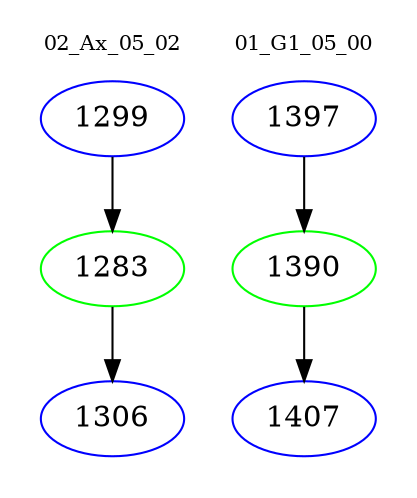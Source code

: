 digraph{
subgraph cluster_0 {
color = white
label = "02_Ax_05_02";
fontsize=10;
T0_1299 [label="1299", color="blue"]
T0_1299 -> T0_1283 [color="black"]
T0_1283 [label="1283", color="green"]
T0_1283 -> T0_1306 [color="black"]
T0_1306 [label="1306", color="blue"]
}
subgraph cluster_1 {
color = white
label = "01_G1_05_00";
fontsize=10;
T1_1397 [label="1397", color="blue"]
T1_1397 -> T1_1390 [color="black"]
T1_1390 [label="1390", color="green"]
T1_1390 -> T1_1407 [color="black"]
T1_1407 [label="1407", color="blue"]
}
}
